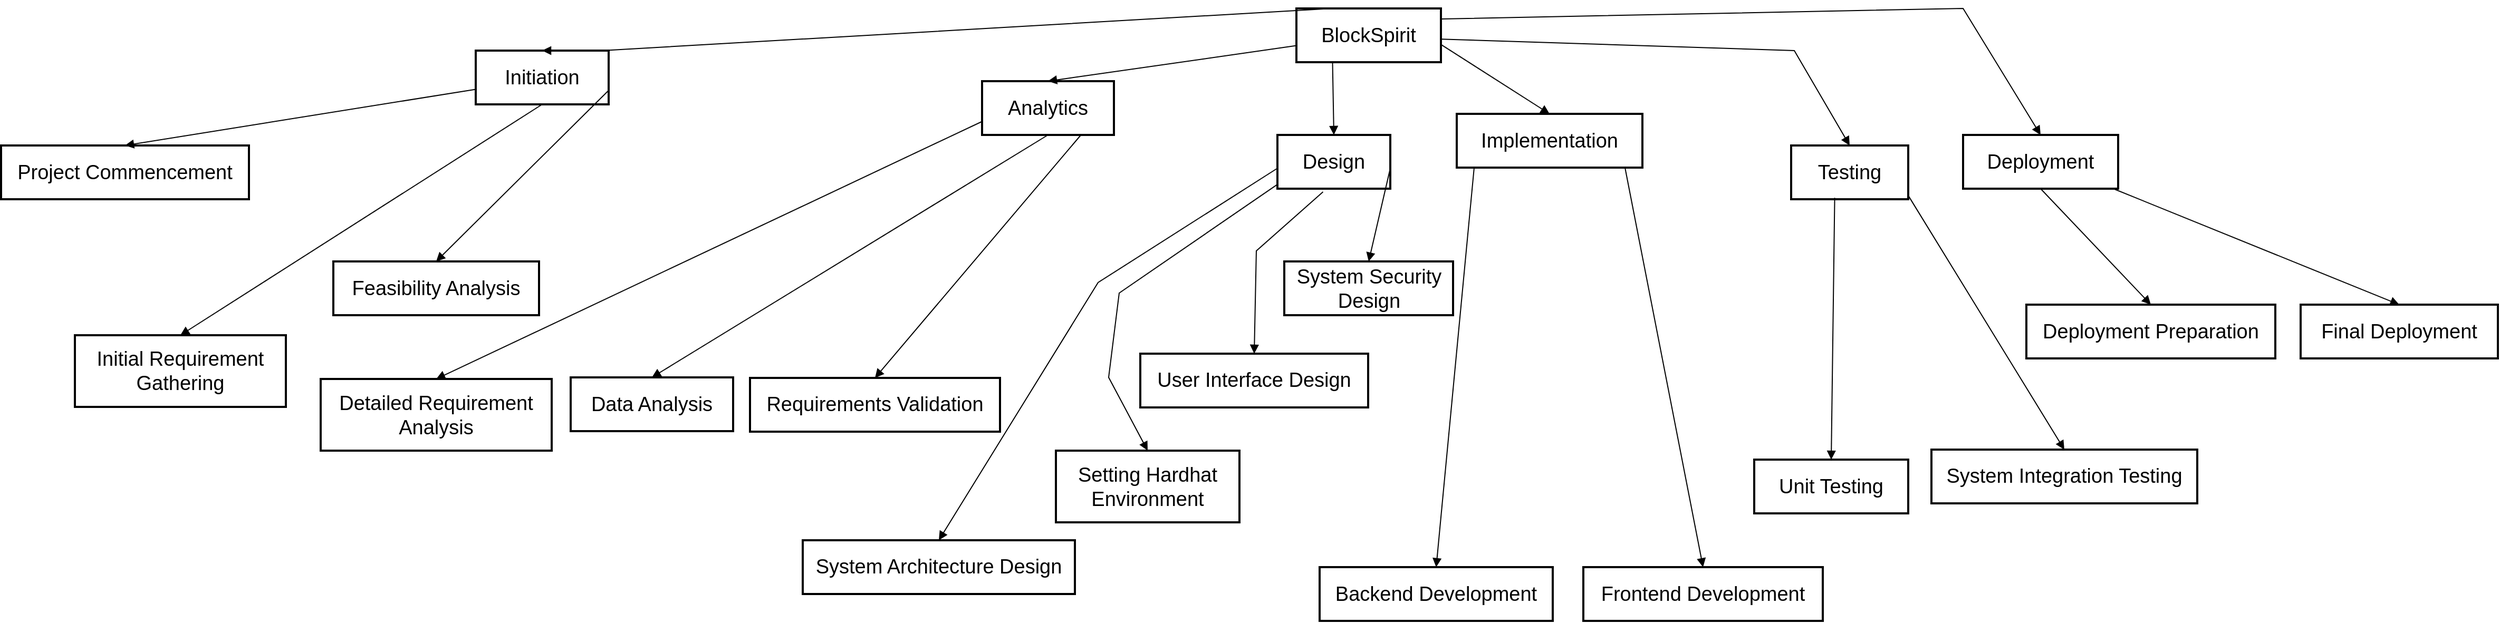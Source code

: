 <mxfile version="24.8.6">
  <diagram name="Page-1" id="2YBvvXClWsGukQMizWep">
    <mxGraphModel dx="710" dy="878" grid="1" gridSize="10" guides="1" tooltips="1" connect="1" arrows="1" fold="1" page="1" pageScale="1" pageWidth="850" pageHeight="1100" math="0" shadow="0">
      <root>
        <mxCell id="0" />
        <mxCell id="1" parent="0" />
        <mxCell id="kZzjt62qlAO_sOcNRmq1-1" value="BlockSpirit" style="whiteSpace=wrap;strokeWidth=2;fontSize=19;" vertex="1" parent="1">
          <mxGeometry x="2418" y="20" width="137" height="51" as="geometry" />
        </mxCell>
        <mxCell id="kZzjt62qlAO_sOcNRmq1-2" value="Initiation" style="whiteSpace=wrap;strokeWidth=2;fontSize=19;" vertex="1" parent="1">
          <mxGeometry x="1640" y="60" width="126" height="51" as="geometry" />
        </mxCell>
        <mxCell id="kZzjt62qlAO_sOcNRmq1-3" value="Analytics" style="whiteSpace=wrap;strokeWidth=2;fontSize=19;" vertex="1" parent="1">
          <mxGeometry x="2120" y="89" width="125" height="51" as="geometry" />
        </mxCell>
        <mxCell id="kZzjt62qlAO_sOcNRmq1-4" value="Design" style="whiteSpace=wrap;strokeWidth=2;fontSize=19;" vertex="1" parent="1">
          <mxGeometry x="2400" y="140" width="107" height="51" as="geometry" />
        </mxCell>
        <mxCell id="kZzjt62qlAO_sOcNRmq1-5" value="Implementation" style="whiteSpace=wrap;strokeWidth=2;fontSize=19;" vertex="1" parent="1">
          <mxGeometry x="2570" y="120" width="176" height="51" as="geometry" />
        </mxCell>
        <mxCell id="kZzjt62qlAO_sOcNRmq1-6" value="Testing" style="whiteSpace=wrap;strokeWidth=2;fontSize=19;" vertex="1" parent="1">
          <mxGeometry x="2887" y="150" width="111" height="51" as="geometry" />
        </mxCell>
        <mxCell id="kZzjt62qlAO_sOcNRmq1-7" value="Deployment" style="whiteSpace=wrap;strokeWidth=2;fontSize=19;" vertex="1" parent="1">
          <mxGeometry x="3050" y="140" width="147" height="51" as="geometry" />
        </mxCell>
        <mxCell id="kZzjt62qlAO_sOcNRmq1-8" value="Project Commencement" style="whiteSpace=wrap;strokeWidth=2;fontSize=19;" vertex="1" parent="1">
          <mxGeometry x="1190" y="150" width="235" height="51" as="geometry" />
        </mxCell>
        <mxCell id="kZzjt62qlAO_sOcNRmq1-9" value="Initial Requirement Gathering" style="whiteSpace=wrap;strokeWidth=2;fontSize=19;" vertex="1" parent="1">
          <mxGeometry x="1260" y="330" width="200" height="68" as="geometry" />
        </mxCell>
        <mxCell id="kZzjt62qlAO_sOcNRmq1-10" value="Feasibility Analysis" style="whiteSpace=wrap;strokeWidth=2;fontSize=19;" vertex="1" parent="1">
          <mxGeometry x="1505" y="260" width="195" height="51" as="geometry" />
        </mxCell>
        <mxCell id="kZzjt62qlAO_sOcNRmq1-11" value="Detailed Requirement Analysis" style="whiteSpace=wrap;strokeWidth=2;fontSize=19;" vertex="1" parent="1">
          <mxGeometry x="1493" y="371.5" width="219" height="68" as="geometry" />
        </mxCell>
        <mxCell id="kZzjt62qlAO_sOcNRmq1-12" value="Data Analysis" style="whiteSpace=wrap;strokeWidth=2;fontSize=19;" vertex="1" parent="1">
          <mxGeometry x="1730" y="370" width="154" height="51" as="geometry" />
        </mxCell>
        <mxCell id="kZzjt62qlAO_sOcNRmq1-13" value="Requirements Validation" style="whiteSpace=wrap;strokeWidth=2;fontSize=19;" vertex="1" parent="1">
          <mxGeometry x="1900" y="370.5" width="237" height="51" as="geometry" />
        </mxCell>
        <mxCell id="kZzjt62qlAO_sOcNRmq1-14" value="System Architecture Design" style="whiteSpace=wrap;strokeWidth=2;fontSize=19;" vertex="1" parent="1">
          <mxGeometry x="1950" y="524.5" width="258" height="51" as="geometry" />
        </mxCell>
        <mxCell id="kZzjt62qlAO_sOcNRmq1-15" value="Setting Hardhat Environment" style="whiteSpace=wrap;strokeWidth=2;fontSize=19;" vertex="1" parent="1">
          <mxGeometry x="2190" y="439.5" width="174" height="68" as="geometry" />
        </mxCell>
        <mxCell id="kZzjt62qlAO_sOcNRmq1-16" value="User Interface Design" style="whiteSpace=wrap;strokeWidth=2;fontSize=19;" vertex="1" parent="1">
          <mxGeometry x="2270" y="347.5" width="216" height="51" as="geometry" />
        </mxCell>
        <mxCell id="kZzjt62qlAO_sOcNRmq1-17" value="System Security Design" style="whiteSpace=wrap;strokeWidth=2;fontSize=19;" vertex="1" parent="1">
          <mxGeometry x="2406.5" y="260" width="160" height="51" as="geometry" />
        </mxCell>
        <mxCell id="kZzjt62qlAO_sOcNRmq1-18" value="Backend Development" style="whiteSpace=wrap;strokeWidth=2;fontSize=19;" vertex="1" parent="1">
          <mxGeometry x="2440" y="550" width="221" height="51" as="geometry" />
        </mxCell>
        <mxCell id="kZzjt62qlAO_sOcNRmq1-19" value="Frontend Development" style="whiteSpace=wrap;strokeWidth=2;fontSize=19;" vertex="1" parent="1">
          <mxGeometry x="2690" y="550" width="227" height="51" as="geometry" />
        </mxCell>
        <mxCell id="kZzjt62qlAO_sOcNRmq1-20" value="Unit Testing" style="whiteSpace=wrap;strokeWidth=2;fontSize=19;" vertex="1" parent="1">
          <mxGeometry x="2852" y="448" width="146" height="51" as="geometry" />
        </mxCell>
        <mxCell id="kZzjt62qlAO_sOcNRmq1-21" value="System Integration Testing" style="whiteSpace=wrap;strokeWidth=2;fontSize=19;" vertex="1" parent="1">
          <mxGeometry x="3020" y="438.5" width="252" height="51" as="geometry" />
        </mxCell>
        <mxCell id="kZzjt62qlAO_sOcNRmq1-22" value="Deployment Preparation" style="whiteSpace=wrap;strokeWidth=2;fontSize=19;" vertex="1" parent="1">
          <mxGeometry x="3110" y="301" width="236" height="51" as="geometry" />
        </mxCell>
        <mxCell id="kZzjt62qlAO_sOcNRmq1-23" value="Final Deployment" style="whiteSpace=wrap;strokeWidth=2;fontSize=19;" vertex="1" parent="1">
          <mxGeometry x="3370" y="301" width="187" height="51" as="geometry" />
        </mxCell>
        <mxCell id="kZzjt62qlAO_sOcNRmq1-24" value="" style="curved=0;startArrow=none;endArrow=block;entryX=0.5;entryY=-0.01;rounded=0;exitX=0.25;exitY=0;exitDx=0;exitDy=0;fontSize=19;" edge="1" parent="1" source="kZzjt62qlAO_sOcNRmq1-1" target="kZzjt62qlAO_sOcNRmq1-2">
          <mxGeometry relative="1" as="geometry">
            <Array as="points">
              <mxPoint x="1760" y="60" />
            </Array>
            <mxPoint x="2410" y="30" as="sourcePoint" />
          </mxGeometry>
        </mxCell>
        <mxCell id="kZzjt62qlAO_sOcNRmq1-25" value="" style="curved=0;startArrow=none;endArrow=block;entryX=0.5;entryY=-0.01;rounded=0;fontSize=19;" edge="1" parent="1" source="kZzjt62qlAO_sOcNRmq1-1" target="kZzjt62qlAO_sOcNRmq1-3">
          <mxGeometry relative="1" as="geometry">
            <Array as="points" />
            <mxPoint x="2410" y="45" as="sourcePoint" />
          </mxGeometry>
        </mxCell>
        <mxCell id="kZzjt62qlAO_sOcNRmq1-26" value="" style="curved=0;startArrow=none;endArrow=block;exitX=0.25;exitY=1;entryX=0.5;entryY=-0.01;rounded=0;exitDx=0;exitDy=0;fontSize=19;" edge="1" parent="1" source="kZzjt62qlAO_sOcNRmq1-1" target="kZzjt62qlAO_sOcNRmq1-4">
          <mxGeometry relative="1" as="geometry">
            <Array as="points" />
          </mxGeometry>
        </mxCell>
        <mxCell id="kZzjt62qlAO_sOcNRmq1-27" value="" style="curved=0;startArrow=none;endArrow=block;exitX=1;exitY=0.67;entryX=0.5;entryY=-0.01;rounded=0;fontSize=19;" edge="1" parent="1" source="kZzjt62qlAO_sOcNRmq1-1" target="kZzjt62qlAO_sOcNRmq1-5">
          <mxGeometry relative="1" as="geometry">
            <Array as="points" />
          </mxGeometry>
        </mxCell>
        <mxCell id="kZzjt62qlAO_sOcNRmq1-28" value="" style="curved=0;startArrow=none;endArrow=block;exitX=1;exitY=0.57;entryX=0.5;entryY=-0.01;rounded=0;fontSize=19;" edge="1" parent="1" source="kZzjt62qlAO_sOcNRmq1-1" target="kZzjt62qlAO_sOcNRmq1-6">
          <mxGeometry relative="1" as="geometry">
            <Array as="points">
              <mxPoint x="2890" y="60" />
            </Array>
          </mxGeometry>
        </mxCell>
        <mxCell id="kZzjt62qlAO_sOcNRmq1-29" value="" style="curved=0;startArrow=none;endArrow=block;entryX=0.5;entryY=-0.01;rounded=0;fontSize=19;" edge="1" parent="1" target="kZzjt62qlAO_sOcNRmq1-7">
          <mxGeometry relative="1" as="geometry">
            <Array as="points">
              <mxPoint x="3050" y="20" />
            </Array>
            <mxPoint x="2555" y="30" as="sourcePoint" />
          </mxGeometry>
        </mxCell>
        <mxCell id="kZzjt62qlAO_sOcNRmq1-30" value="" style="curved=0;startArrow=none;endArrow=block;exitX=0;exitY=0.72;rounded=0;entryX=0.5;entryY=0;entryDx=0;entryDy=0;fontSize=19;" edge="1" parent="1" source="kZzjt62qlAO_sOcNRmq1-2" target="kZzjt62qlAO_sOcNRmq1-8">
          <mxGeometry relative="1" as="geometry">
            <Array as="points" />
            <mxPoint x="680" y="450" as="targetPoint" />
          </mxGeometry>
        </mxCell>
        <mxCell id="kZzjt62qlAO_sOcNRmq1-31" value="" style="curved=0;startArrow=none;endArrow=block;exitX=0.5;exitY=0.98;entryX=0.5;entryY=0;rounded=0;fontSize=19;" edge="1" parent="1" source="kZzjt62qlAO_sOcNRmq1-2" target="kZzjt62qlAO_sOcNRmq1-9">
          <mxGeometry relative="1" as="geometry">
            <Array as="points" />
          </mxGeometry>
        </mxCell>
        <mxCell id="kZzjt62qlAO_sOcNRmq1-32" value="" style="curved=0;startArrow=none;endArrow=block;exitX=1;exitY=0.74;entryX=0.5;entryY=0;rounded=0;fontSize=19;" edge="1" parent="1" source="kZzjt62qlAO_sOcNRmq1-2" target="kZzjt62qlAO_sOcNRmq1-10">
          <mxGeometry relative="1" as="geometry">
            <Array as="points" />
          </mxGeometry>
        </mxCell>
        <mxCell id="kZzjt62qlAO_sOcNRmq1-33" value="" style="curved=0;startArrow=none;endArrow=block;exitX=0;exitY=0.75;entryX=0.5;entryY=0;rounded=0;fontSize=19;" edge="1" parent="1" source="kZzjt62qlAO_sOcNRmq1-3" target="kZzjt62qlAO_sOcNRmq1-11">
          <mxGeometry relative="1" as="geometry">
            <Array as="points" />
          </mxGeometry>
        </mxCell>
        <mxCell id="kZzjt62qlAO_sOcNRmq1-34" value="" style="curved=0;startArrow=none;endArrow=block;exitX=0.5;exitY=0.98;entryX=0.5;entryY=0;rounded=0;fontSize=19;" edge="1" parent="1" source="kZzjt62qlAO_sOcNRmq1-3" target="kZzjt62qlAO_sOcNRmq1-12">
          <mxGeometry relative="1" as="geometry">
            <Array as="points" />
          </mxGeometry>
        </mxCell>
        <mxCell id="kZzjt62qlAO_sOcNRmq1-35" value="" style="curved=0;startArrow=none;endArrow=block;exitX=0.75;exitY=1;entryX=0.5;entryY=0;rounded=0;exitDx=0;exitDy=0;entryDx=0;entryDy=0;fontSize=19;" edge="1" parent="1" source="kZzjt62qlAO_sOcNRmq1-3" target="kZzjt62qlAO_sOcNRmq1-13">
          <mxGeometry relative="1" as="geometry">
            <Array as="points" />
            <mxPoint x="1930" y="140.0" as="sourcePoint" />
            <mxPoint x="1783.5" y="451.76" as="targetPoint" />
          </mxGeometry>
        </mxCell>
        <mxCell id="kZzjt62qlAO_sOcNRmq1-36" value="" style="curved=0;startArrow=none;endArrow=block;exitX=0;exitY=0.62;entryX=0.5;entryY=0;rounded=0;fontSize=19;" edge="1" parent="1" source="kZzjt62qlAO_sOcNRmq1-4" target="kZzjt62qlAO_sOcNRmq1-14">
          <mxGeometry relative="1" as="geometry">
            <Array as="points">
              <mxPoint x="2230" y="280" />
            </Array>
          </mxGeometry>
        </mxCell>
        <mxCell id="kZzjt62qlAO_sOcNRmq1-37" value="" style="curved=0;startArrow=none;endArrow=block;exitX=0;exitY=0.92;entryX=0.5;entryY=0;rounded=0;fontSize=19;" edge="1" parent="1" source="kZzjt62qlAO_sOcNRmq1-4" target="kZzjt62qlAO_sOcNRmq1-15">
          <mxGeometry relative="1" as="geometry">
            <Array as="points">
              <mxPoint x="2250" y="290" />
              <mxPoint x="2240" y="370" />
            </Array>
          </mxGeometry>
        </mxCell>
        <mxCell id="kZzjt62qlAO_sOcNRmq1-38" value="" style="curved=0;startArrow=none;endArrow=block;exitX=0.404;exitY=1.06;entryX=0.5;entryY=0;rounded=0;exitDx=0;exitDy=0;exitPerimeter=0;fontSize=19;" edge="1" parent="1" source="kZzjt62qlAO_sOcNRmq1-4" target="kZzjt62qlAO_sOcNRmq1-16">
          <mxGeometry relative="1" as="geometry">
            <Array as="points">
              <mxPoint x="2380" y="250" />
            </Array>
          </mxGeometry>
        </mxCell>
        <mxCell id="kZzjt62qlAO_sOcNRmq1-39" value="" style="curved=0;startArrow=none;endArrow=block;exitX=1;exitY=0.62;entryX=0.5;entryY=0;rounded=0;fontSize=19;" edge="1" parent="1" source="kZzjt62qlAO_sOcNRmq1-4" target="kZzjt62qlAO_sOcNRmq1-17">
          <mxGeometry relative="1" as="geometry">
            <Array as="points" />
          </mxGeometry>
        </mxCell>
        <mxCell id="kZzjt62qlAO_sOcNRmq1-40" value="" style="curved=0;startArrow=none;endArrow=block;exitX=0.11;exitY=0.98;entryX=0.5;entryY=0;rounded=0;fontSize=19;" edge="1" parent="1" source="kZzjt62qlAO_sOcNRmq1-5" target="kZzjt62qlAO_sOcNRmq1-18">
          <mxGeometry relative="1" as="geometry">
            <Array as="points" />
          </mxGeometry>
        </mxCell>
        <mxCell id="kZzjt62qlAO_sOcNRmq1-41" value="" style="curved=0;startArrow=none;endArrow=block;exitX=0.89;exitY=0.98;entryX=0.5;entryY=0;rounded=0;fontSize=19;" edge="1" parent="1" source="kZzjt62qlAO_sOcNRmq1-5" target="kZzjt62qlAO_sOcNRmq1-19">
          <mxGeometry relative="1" as="geometry">
            <Array as="points" />
          </mxGeometry>
        </mxCell>
        <mxCell id="kZzjt62qlAO_sOcNRmq1-42" value="" style="curved=0;startArrow=none;endArrow=block;exitX=0.372;exitY=0.973;entryX=0.5;entryY=0;rounded=0;exitDx=0;exitDy=0;exitPerimeter=0;fontSize=19;" edge="1" parent="1" source="kZzjt62qlAO_sOcNRmq1-6" target="kZzjt62qlAO_sOcNRmq1-20">
          <mxGeometry relative="1" as="geometry">
            <Array as="points" />
          </mxGeometry>
        </mxCell>
        <mxCell id="kZzjt62qlAO_sOcNRmq1-43" value="" style="curved=0;startArrow=none;endArrow=block;exitX=1;exitY=0.93;entryX=0.5;entryY=0;rounded=0;fontSize=19;" edge="1" parent="1" source="kZzjt62qlAO_sOcNRmq1-6" target="kZzjt62qlAO_sOcNRmq1-21">
          <mxGeometry relative="1" as="geometry">
            <Array as="points" />
          </mxGeometry>
        </mxCell>
        <mxCell id="kZzjt62qlAO_sOcNRmq1-44" value="" style="curved=0;startArrow=none;endArrow=block;exitX=0.5;exitY=1;entryX=0.5;entryY=0;rounded=0;exitDx=0;exitDy=0;fontSize=19;" edge="1" parent="1" source="kZzjt62qlAO_sOcNRmq1-7" target="kZzjt62qlAO_sOcNRmq1-22">
          <mxGeometry relative="1" as="geometry">
            <Array as="points" />
          </mxGeometry>
        </mxCell>
        <mxCell id="kZzjt62qlAO_sOcNRmq1-45" value="" style="curved=0;startArrow=none;endArrow=block;exitX=0.95;exitY=0.98;entryX=0.5;entryY=0;rounded=0;fontSize=19;" edge="1" parent="1" source="kZzjt62qlAO_sOcNRmq1-7" target="kZzjt62qlAO_sOcNRmq1-23">
          <mxGeometry relative="1" as="geometry">
            <Array as="points" />
          </mxGeometry>
        </mxCell>
      </root>
    </mxGraphModel>
  </diagram>
</mxfile>

